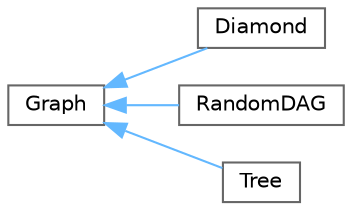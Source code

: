 digraph "类继承关系图"
{
 // LATEX_PDF_SIZE
  bgcolor="transparent";
  edge [fontname=Helvetica,fontsize=10,labelfontname=Helvetica,labelfontsize=10];
  node [fontname=Helvetica,fontsize=10,shape=box,height=0.2,width=0.4];
  rankdir="LR";
  Node0 [id="Node000000",label="Graph",height=0.2,width=0.4,color="grey40", fillcolor="white", style="filled",URL="$class_graph.html",tooltip="A directed graph where the vertices are Cells."];
  Node0 -> Node1 [id="edge4977_Node000000_Node000001",dir="back",color="steelblue1",style="solid",tooltip=" "];
  Node1 [id="Node000001",label="Diamond",height=0.2,width=0.4,color="grey40", fillcolor="white", style="filled",URL="$class_diamond.html",tooltip=" "];
  Node0 -> Node2 [id="edge4978_Node000000_Node000002",dir="back",color="steelblue1",style="solid",tooltip=" "];
  Node2 [id="Node000002",label="RandomDAG",height=0.2,width=0.4,color="grey40", fillcolor="white", style="filled",URL="$class_random_d_a_g.html",tooltip=" "];
  Node0 -> Node3 [id="edge4979_Node000000_Node000003",dir="back",color="steelblue1",style="solid",tooltip=" "];
  Node3 [id="Node000003",label="Tree",height=0.2,width=0.4,color="grey40", fillcolor="white", style="filled",URL="$class_tree.html",tooltip=" "];
}
